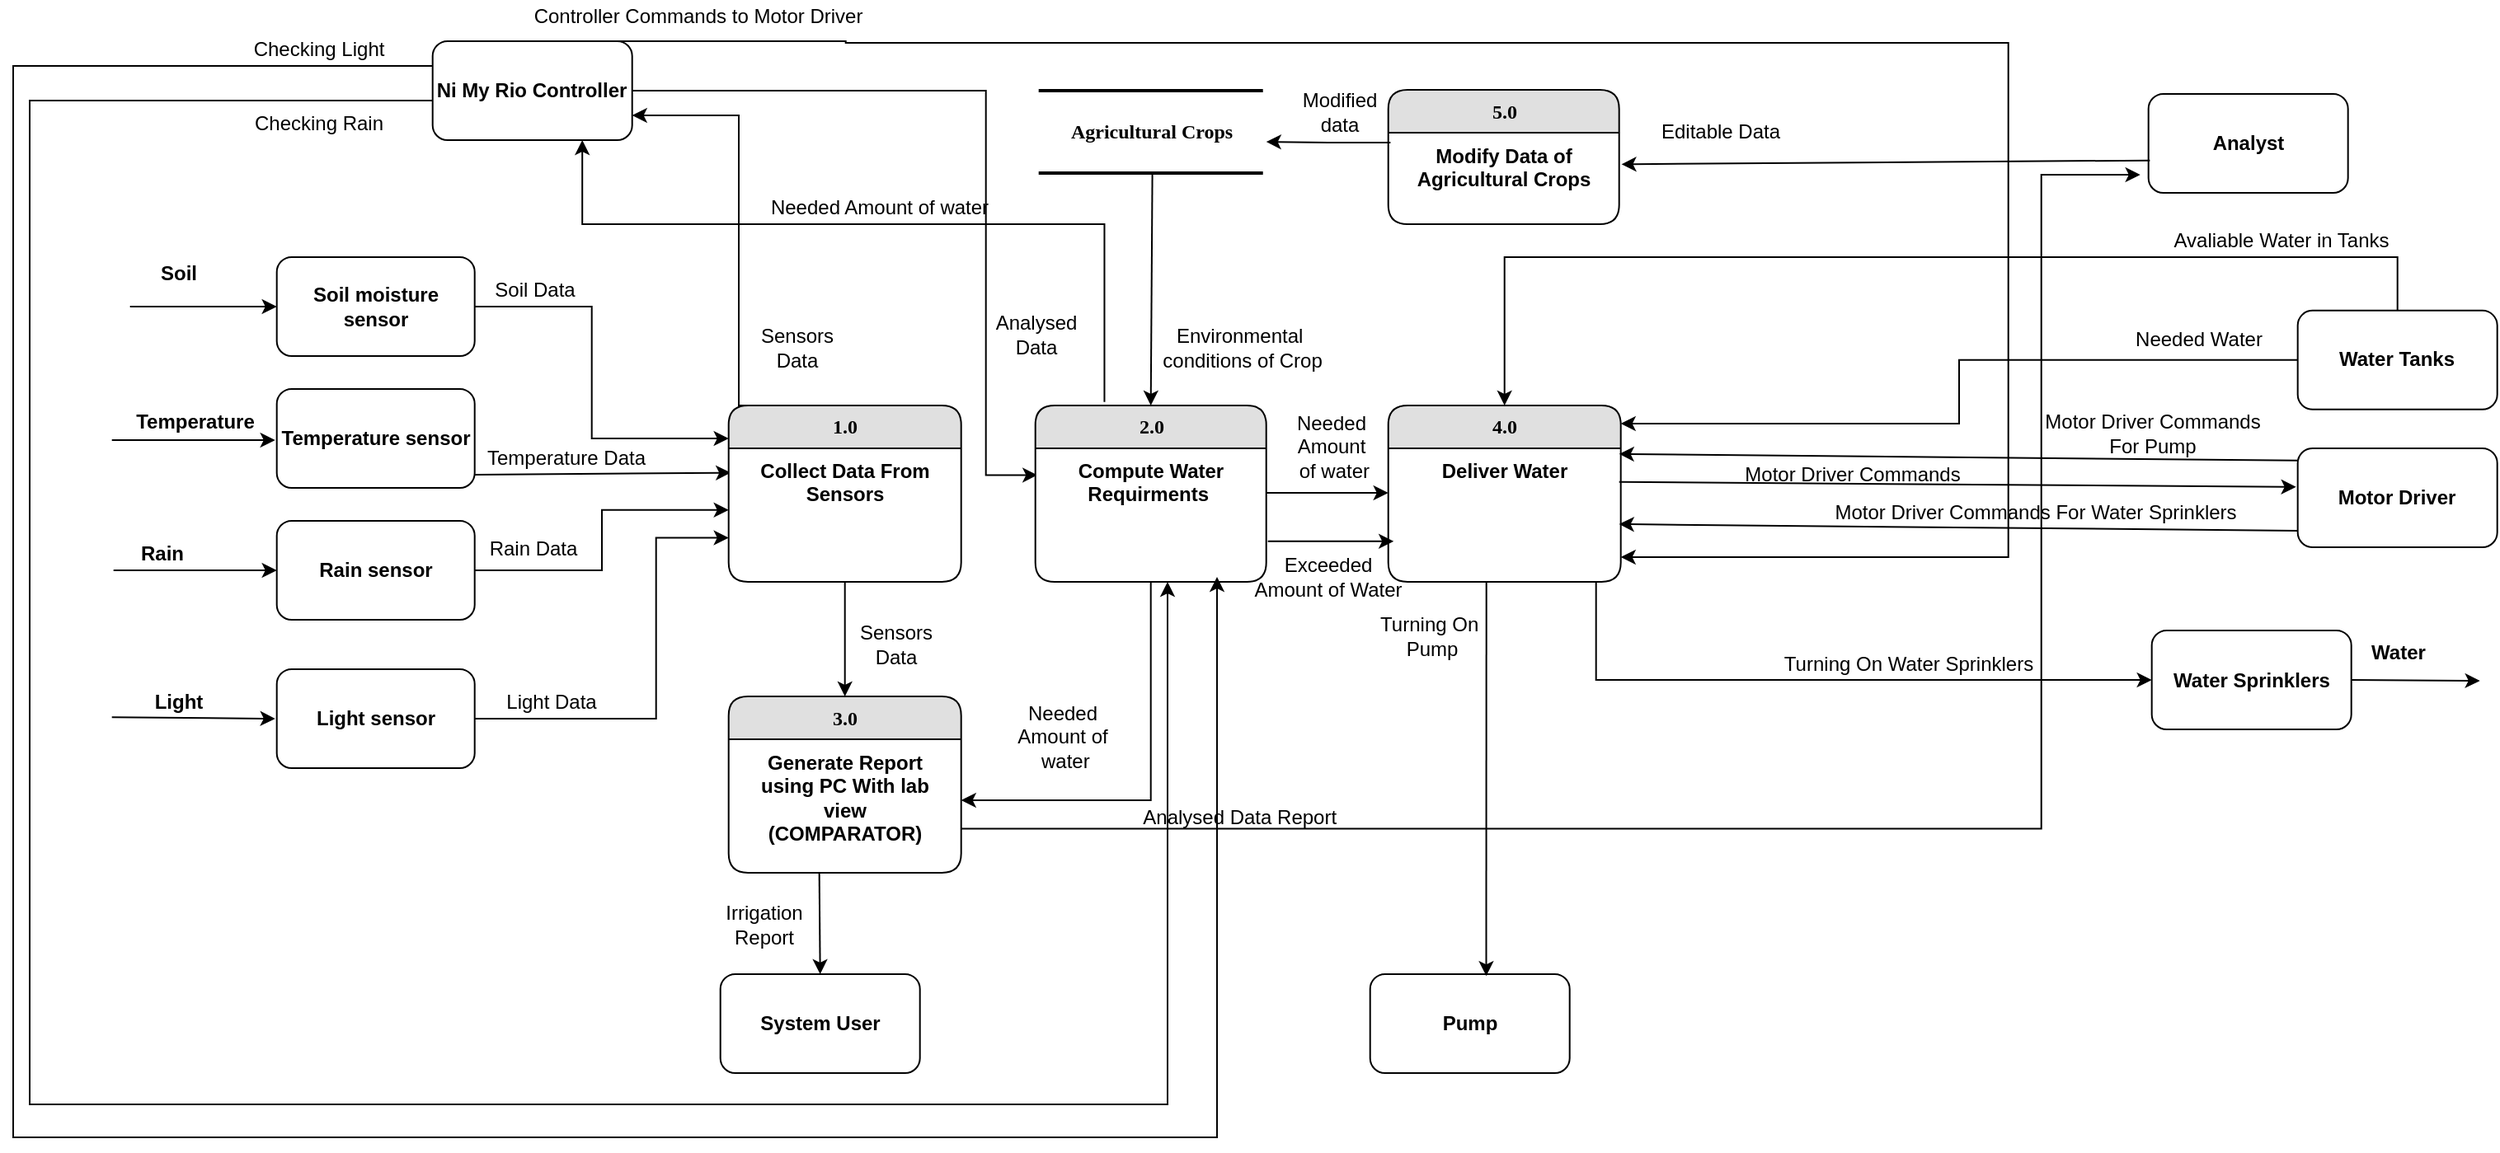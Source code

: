 <mxfile version="18.0.6" type="device"><diagram id="DbFc4YNpWthCXfwox6zR" name="Page-1"><mxGraphModel dx="3384" dy="1100" grid="1" gridSize="10" guides="1" tooltips="1" connect="1" arrows="1" fold="1" page="1" pageScale="1" pageWidth="1654" pageHeight="1169" math="0" shadow="0"><root><mxCell id="0"/><mxCell id="1" parent="0"/><mxCell id="XjbmGbJgHXwLR4QJECwq-198" value="Water Sprinklers" style="rounded=1;whiteSpace=wrap;html=1;fontStyle=1" parent="1" vertex="1"><mxGeometry x="1036.84" y="682.5" width="121" height="60" as="geometry"/></mxCell><mxCell id="XjbmGbJgHXwLR4QJECwq-199" value="" style="endArrow=classic;html=1;rounded=0;exitX=1;exitY=0.5;exitDx=0;exitDy=0;" parent="1" source="XjbmGbJgHXwLR4QJECwq-198" edge="1"><mxGeometry width="50" height="50" relative="1" as="geometry"><mxPoint x="1035.84" y="786" as="sourcePoint"/><mxPoint x="1235.84" y="713" as="targetPoint"/></mxGeometry></mxCell><mxCell id="XjbmGbJgHXwLR4QJECwq-200" value="Water" style="text;html=1;align=center;verticalAlign=middle;resizable=0;points=[];autosize=1;strokeColor=none;fillColor=none;fontStyle=1" parent="1" vertex="1"><mxGeometry x="1160.84" y="686" width="50" height="20" as="geometry"/></mxCell><mxCell id="XjbmGbJgHXwLR4QJECwq-201" value="Water Tanks" style="rounded=1;whiteSpace=wrap;html=1;fontStyle=1" parent="1" vertex="1"><mxGeometry x="1125.34" y="488.41" width="121" height="60" as="geometry"/></mxCell><mxCell id="XjbmGbJgHXwLR4QJECwq-202" value="&lt;span class=&quot;fontstyle0&quot;&gt;Soil moisture sensor&lt;/span&gt; &lt;br&gt;" style="rounded=1;whiteSpace=wrap;html=1;fontStyle=1" parent="1" vertex="1"><mxGeometry x="-100.15" y="456" width="120" height="60" as="geometry"/></mxCell><mxCell id="XjbmGbJgHXwLR4QJECwq-203" value="&lt;span class=&quot;fontstyle0&quot;&gt;Temperature sensor&lt;/span&gt; " style="rounded=1;whiteSpace=wrap;html=1;fontStyle=1" parent="1" vertex="1"><mxGeometry x="-100.15" y="536" width="120" height="60" as="geometry"/></mxCell><mxCell id="XjbmGbJgHXwLR4QJECwq-204" value="&lt;span class=&quot;fontstyle0&quot;&gt;Rain sensor&lt;/span&gt; " style="rounded=1;whiteSpace=wrap;html=1;fontStyle=1" parent="1" vertex="1"><mxGeometry x="-100.15" y="616" width="120" height="60" as="geometry"/></mxCell><mxCell id="XjbmGbJgHXwLR4QJECwq-205" value="&lt;span class=&quot;fontstyle0&quot;&gt;Light sensor&lt;/span&gt; " style="rounded=1;whiteSpace=wrap;html=1;fontStyle=1" parent="1" vertex="1"><mxGeometry x="-100.15" y="706" width="120" height="60" as="geometry"/></mxCell><mxCell id="XjbmGbJgHXwLR4QJECwq-206" value="" style="endArrow=classic;html=1;rounded=0;elbow=vertical;entryX=0;entryY=0.5;entryDx=0;entryDy=0;" parent="1" target="XjbmGbJgHXwLR4QJECwq-202" edge="1"><mxGeometry width="50" height="50" relative="1" as="geometry"><mxPoint x="-189.15" y="486" as="sourcePoint"/><mxPoint x="89.85" y="436" as="targetPoint"/></mxGeometry></mxCell><mxCell id="XjbmGbJgHXwLR4QJECwq-207" value="" style="endArrow=classic;html=1;rounded=0;elbow=vertical;entryX=0;entryY=0.5;entryDx=0;entryDy=0;" parent="1" target="XjbmGbJgHXwLR4QJECwq-204" edge="1"><mxGeometry width="50" height="50" relative="1" as="geometry"><mxPoint x="-199.15" y="646" as="sourcePoint"/><mxPoint x="-103.15" y="646" as="targetPoint"/></mxGeometry></mxCell><mxCell id="XjbmGbJgHXwLR4QJECwq-208" value="" style="endArrow=classic;html=1;rounded=0;elbow=vertical;" parent="1" edge="1"><mxGeometry width="50" height="50" relative="1" as="geometry"><mxPoint x="-200.15" y="735.09" as="sourcePoint"/><mxPoint x="-101.15" y="736" as="targetPoint"/></mxGeometry></mxCell><mxCell id="XjbmGbJgHXwLR4QJECwq-209" value="Soil&lt;br&gt;" style="text;html=1;align=center;verticalAlign=middle;resizable=0;points=[];autosize=1;strokeColor=none;fillColor=none;fontStyle=1" parent="1" vertex="1"><mxGeometry x="-180.15" y="456" width="40" height="20" as="geometry"/></mxCell><mxCell id="XjbmGbJgHXwLR4QJECwq-210" value="Temperature" style="text;html=1;align=center;verticalAlign=middle;resizable=0;points=[];autosize=1;strokeColor=none;fillColor=none;fontStyle=1" parent="1" vertex="1"><mxGeometry x="-195.15" y="546" width="90" height="20" as="geometry"/></mxCell><mxCell id="XjbmGbJgHXwLR4QJECwq-211" value="Rain" style="text;html=1;align=center;verticalAlign=middle;resizable=0;points=[];autosize=1;strokeColor=none;fillColor=none;fontStyle=1" parent="1" vertex="1"><mxGeometry x="-190.15" y="626" width="40" height="20" as="geometry"/></mxCell><mxCell id="XjbmGbJgHXwLR4QJECwq-212" value="Light" style="text;html=1;align=center;verticalAlign=middle;resizable=0;points=[];autosize=1;strokeColor=none;fillColor=none;fontStyle=1" parent="1" vertex="1"><mxGeometry x="-185.15" y="716" width="50" height="20" as="geometry"/></mxCell><mxCell id="XjbmGbJgHXwLR4QJECwq-213" value="Soil Data" style="text;html=1;align=center;verticalAlign=middle;resizable=0;points=[];autosize=1;strokeColor=none;fillColor=none;" parent="1" vertex="1"><mxGeometry x="25.85" y="466" width="60" height="20" as="geometry"/></mxCell><mxCell id="XjbmGbJgHXwLR4QJECwq-214" value="Temperature Data" style="text;html=1;align=center;verticalAlign=middle;resizable=0;points=[];autosize=1;strokeColor=none;fillColor=none;" parent="1" vertex="1"><mxGeometry x="19.85" y="568" width="110" height="20" as="geometry"/></mxCell><mxCell id="XjbmGbJgHXwLR4QJECwq-215" value="Rain Data" style="text;html=1;align=center;verticalAlign=middle;resizable=0;points=[];autosize=1;strokeColor=none;fillColor=none;" parent="1" vertex="1"><mxGeometry x="19.85" y="622.5" width="70" height="20" as="geometry"/></mxCell><mxCell id="XjbmGbJgHXwLR4QJECwq-216" value="Light Data" style="text;html=1;align=center;verticalAlign=middle;resizable=0;points=[];autosize=1;strokeColor=none;fillColor=none;" parent="1" vertex="1"><mxGeometry x="30.85" y="716" width="70" height="20" as="geometry"/></mxCell><mxCell id="XjbmGbJgHXwLR4QJECwq-217" value="" style="endArrow=classic;html=1;rounded=0;exitX=1;exitY=0.5;exitDx=0;exitDy=0;edgeStyle=elbowEdgeStyle;" parent="1" source="XjbmGbJgHXwLR4QJECwq-202" target="XjbmGbJgHXwLR4QJECwq-236" edge="1"><mxGeometry width="50" height="50" relative="1" as="geometry"><mxPoint x="269.85" y="716" as="sourcePoint"/><mxPoint x="162.696" y="538.025" as="targetPoint"/><Array as="points"><mxPoint x="90.85" y="566"/></Array></mxGeometry></mxCell><mxCell id="XjbmGbJgHXwLR4QJECwq-218" value="" style="endArrow=classic;html=1;rounded=0;exitX=1;exitY=0.5;exitDx=0;exitDy=0;entryX=0.009;entryY=0.274;entryDx=0;entryDy=0;entryPerimeter=0;" parent="1" target="XjbmGbJgHXwLR4QJECwq-237" edge="1"><mxGeometry width="50" height="50" relative="1" as="geometry"><mxPoint x="19.85" y="588" as="sourcePoint"/><mxPoint x="169.85" y="586" as="targetPoint"/></mxGeometry></mxCell><mxCell id="XjbmGbJgHXwLR4QJECwq-219" value="" style="endArrow=classic;html=1;rounded=0;exitX=1;exitY=0.5;exitDx=0;exitDy=0;edgeStyle=elbowEdgeStyle;entryX=0;entryY=0.693;entryDx=0;entryDy=0;entryPerimeter=0;" parent="1" source="XjbmGbJgHXwLR4QJECwq-204" target="XjbmGbJgHXwLR4QJECwq-237" edge="1"><mxGeometry width="50" height="50" relative="1" as="geometry"><mxPoint x="269.85" y="716" as="sourcePoint"/><mxPoint x="159.85" y="610" as="targetPoint"/></mxGeometry></mxCell><mxCell id="XjbmGbJgHXwLR4QJECwq-220" value="" style="endArrow=classic;html=1;rounded=0;exitX=1;exitY=0.5;exitDx=0;exitDy=0;edgeStyle=elbowEdgeStyle;entryX=0;entryY=0.75;entryDx=0;entryDy=0;" parent="1" source="XjbmGbJgHXwLR4QJECwq-205" target="XjbmGbJgHXwLR4QJECwq-236" edge="1"><mxGeometry width="50" height="50" relative="1" as="geometry"><mxPoint x="269.85" y="716" as="sourcePoint"/><mxPoint x="159.85" y="626" as="targetPoint"/><Array as="points"><mxPoint x="129.85" y="686"/></Array></mxGeometry></mxCell><mxCell id="XjbmGbJgHXwLR4QJECwq-221" value="" style="endArrow=classic;html=1;rounded=0;entryX=0;entryY=0.5;entryDx=0;entryDy=0;edgeStyle=elbowEdgeStyle;" parent="1" target="XjbmGbJgHXwLR4QJECwq-198" edge="1"><mxGeometry width="50" height="50" relative="1" as="geometry"><mxPoint x="699.85" y="646" as="sourcePoint"/><mxPoint x="1185.84" y="713.5" as="targetPoint"/><Array as="points"><mxPoint x="699.85" y="716"/></Array></mxGeometry></mxCell><mxCell id="XjbmGbJgHXwLR4QJECwq-222" value="" style="endArrow=classic;html=1;rounded=0;exitX=0.5;exitY=0;exitDx=0;exitDy=0;entryX=0.5;entryY=0;entryDx=0;entryDy=0;edgeStyle=elbowEdgeStyle;elbow=vertical;" parent="1" source="XjbmGbJgHXwLR4QJECwq-201" target="XjbmGbJgHXwLR4QJECwq-245" edge="1"><mxGeometry width="50" height="50" relative="1" as="geometry"><mxPoint x="1013.84" y="759.5" as="sourcePoint"/><mxPoint x="1009.854" y="575.426" as="targetPoint"/><Array as="points"><mxPoint x="909.85" y="456"/><mxPoint x="1199.85" y="496"/><mxPoint x="999.85" y="506"/><mxPoint x="1093.84" y="549.5"/></Array></mxGeometry></mxCell><mxCell id="XjbmGbJgHXwLR4QJECwq-225" value="Avaliable Water in Tanks" style="text;html=1;align=center;verticalAlign=middle;resizable=0;points=[];autosize=1;strokeColor=none;fillColor=none;" parent="1" vertex="1"><mxGeometry x="1039.85" y="436" width="150" height="20" as="geometry"/></mxCell><mxCell id="XjbmGbJgHXwLR4QJECwq-226" value="Needed Water" style="text;html=1;align=center;verticalAlign=middle;resizable=0;points=[];autosize=1;strokeColor=none;fillColor=none;" parent="1" vertex="1"><mxGeometry x="1019.85" y="496" width="90" height="20" as="geometry"/></mxCell><mxCell id="XjbmGbJgHXwLR4QJECwq-227" value="System User" style="rounded=1;whiteSpace=wrap;html=1;fontStyle=1" parent="1" vertex="1"><mxGeometry x="168.85" y="891" width="121" height="60" as="geometry"/></mxCell><mxCell id="XjbmGbJgHXwLR4QJECwq-228" value="" style="endArrow=classic;html=1;rounded=0;elbow=vertical;entryX=0;entryY=0.5;entryDx=0;entryDy=0;" parent="1" edge="1"><mxGeometry width="50" height="50" relative="1" as="geometry"><mxPoint x="-200.15" y="567.0" as="sourcePoint"/><mxPoint x="-101.15" y="567.0" as="targetPoint"/></mxGeometry></mxCell><mxCell id="XjbmGbJgHXwLR4QJECwq-229" value="" style="endArrow=classic;html=1;rounded=0;elbow=vertical;entryX=0.5;entryY=0;entryDx=0;entryDy=0;" parent="1" target="XjbmGbJgHXwLR4QJECwq-227" edge="1"><mxGeometry width="50" height="50" relative="1" as="geometry"><mxPoint x="228.79" y="826" as="sourcePoint"/><mxPoint x="228.85" y="886" as="targetPoint"/></mxGeometry></mxCell><mxCell id="XjbmGbJgHXwLR4QJECwq-230" value="Irrigation&lt;br&gt;Report " style="text;html=1;align=center;verticalAlign=middle;resizable=0;points=[];autosize=1;strokeColor=none;fillColor=none;" parent="1" vertex="1"><mxGeometry x="164.85" y="846" width="60" height="30" as="geometry"/></mxCell><mxCell id="XjbmGbJgHXwLR4QJECwq-231" value="Ni My Rio Controller" style="rounded=1;whiteSpace=wrap;html=1;fontStyle=1" parent="1" vertex="1"><mxGeometry x="-5.65" y="325" width="121" height="60" as="geometry"/></mxCell><mxCell id="XjbmGbJgHXwLR4QJECwq-232" value="" style="endArrow=classic;html=1;rounded=0;entryX=0.009;entryY=0.3;entryDx=0;entryDy=0;entryPerimeter=0;edgeStyle=elbowEdgeStyle;exitX=1;exitY=0.5;exitDx=0;exitDy=0;" parent="1" source="XjbmGbJgHXwLR4QJECwq-231" target="XjbmGbJgHXwLR4QJECwq-239" edge="1"><mxGeometry width="50" height="50" relative="1" as="geometry"><mxPoint x="329.85" y="346" as="sourcePoint"/><mxPoint x="409.85" y="446" as="targetPoint"/><Array as="points"><mxPoint x="329.85" y="486"/></Array></mxGeometry></mxCell><mxCell id="XjbmGbJgHXwLR4QJECwq-233" value="" style="endArrow=classic;html=1;rounded=0;entryX=1;entryY=0.75;entryDx=0;entryDy=0;exitX=0.5;exitY=0;exitDx=0;exitDy=0;edgeStyle=elbowEdgeStyle;" parent="1" source="XjbmGbJgHXwLR4QJECwq-236" target="XjbmGbJgHXwLR4QJECwq-231" edge="1"><mxGeometry width="50" height="50" relative="1" as="geometry"><mxPoint x="240.675" y="502.497" as="sourcePoint"/><mxPoint x="302.85" y="577.32" as="targetPoint"/></mxGeometry></mxCell><mxCell id="XjbmGbJgHXwLR4QJECwq-234" value="Sensors &lt;br&gt;Data" style="text;html=1;align=center;verticalAlign=middle;resizable=0;points=[];autosize=1;strokeColor=none;fillColor=none;" parent="1" vertex="1"><mxGeometry x="184.85" y="496" width="60" height="30" as="geometry"/></mxCell><mxCell id="XjbmGbJgHXwLR4QJECwq-235" value="" style="edgeStyle=orthogonalEdgeStyle;rounded=0;orthogonalLoop=1;jettySize=auto;html=1;entryX=0.5;entryY=0;entryDx=0;entryDy=0;" parent="1" source="XjbmGbJgHXwLR4QJECwq-236" target="XjbmGbJgHXwLR4QJECwq-248" edge="1"><mxGeometry relative="1" as="geometry"><Array as="points"/></mxGeometry></mxCell><mxCell id="XjbmGbJgHXwLR4QJECwq-236" value="1.0" style="swimlane;html=1;fontStyle=1;childLayout=stackLayout;horizontal=1;startSize=26;fillColor=#e0e0e0;horizontalStack=0;resizeParent=1;resizeLast=0;collapsible=1;marginBottom=0;swimlaneFillColor=#ffffff;align=center;rounded=1;shadow=0;comic=0;labelBackgroundColor=none;strokeWidth=1;fontFamily=Verdana;fontSize=12" parent="1" vertex="1"><mxGeometry x="173.85" y="546" width="141" height="107" as="geometry"/></mxCell><mxCell id="XjbmGbJgHXwLR4QJECwq-237" value="Collect Data From Sensors" style="text;html=1;strokeColor=none;fillColor=none;spacingLeft=4;spacingRight=4;whiteSpace=wrap;overflow=hidden;rotatable=0;points=[[0,0.5],[1,0.5]];portConstraint=eastwest;align=center;fontStyle=1" parent="XjbmGbJgHXwLR4QJECwq-236" vertex="1"><mxGeometry y="26" width="141" height="54" as="geometry"/></mxCell><mxCell id="XjbmGbJgHXwLR4QJECwq-238" value="2.0" style="swimlane;html=1;fontStyle=1;childLayout=stackLayout;horizontal=1;startSize=26;fillColor=#e0e0e0;horizontalStack=0;resizeParent=1;resizeLast=0;collapsible=1;marginBottom=0;swimlaneFillColor=#ffffff;align=center;rounded=1;shadow=0;comic=0;labelBackgroundColor=none;strokeWidth=1;fontFamily=Verdana;fontSize=12" parent="1" vertex="1"><mxGeometry x="359.85" y="546" width="140" height="107" as="geometry"/></mxCell><mxCell id="XjbmGbJgHXwLR4QJECwq-239" value="Compute Water Requirments&amp;nbsp;" style="text;html=1;strokeColor=none;fillColor=none;spacingLeft=4;spacingRight=4;whiteSpace=wrap;overflow=hidden;rotatable=0;points=[[0,0.5],[1,0.5]];portConstraint=eastwest;align=center;fontStyle=1" parent="XjbmGbJgHXwLR4QJECwq-238" vertex="1"><mxGeometry y="26" width="140" height="54" as="geometry"/></mxCell><mxCell id="XjbmGbJgHXwLR4QJECwq-240" value="Analysed&lt;br&gt;Data" style="text;html=1;align=center;verticalAlign=middle;resizable=0;points=[];autosize=1;strokeColor=none;fillColor=none;" parent="1" vertex="1"><mxGeometry x="324.85" y="488.41" width="70" height="30" as="geometry"/></mxCell><mxCell id="XjbmGbJgHXwLR4QJECwq-241" value="Agricultural Crops" style="html=1;rounded=0;shadow=0;comic=0;labelBackgroundColor=none;strokeWidth=2;fontFamily=Verdana;fontSize=12;align=center;shape=mxgraph.ios7ui.horLines;fontStyle=1" parent="1" vertex="1"><mxGeometry x="361.85" y="355" width="136" height="50" as="geometry"/></mxCell><mxCell id="XjbmGbJgHXwLR4QJECwq-242" value="" style="endArrow=classic;html=1;rounded=0;entryX=0.5;entryY=0;entryDx=0;entryDy=0;exitX=0.507;exitY=0.986;exitDx=0;exitDy=0;exitPerimeter=0;" parent="1" source="XjbmGbJgHXwLR4QJECwq-241" edge="1"><mxGeometry width="50" height="50" relative="1" as="geometry"><mxPoint x="426.85" y="466" as="sourcePoint"/><mxPoint x="429.85" y="546" as="targetPoint"/></mxGeometry></mxCell><mxCell id="XjbmGbJgHXwLR4QJECwq-243" value="&lt;div&gt;&lt;div&gt;Environmental&amp;nbsp;&lt;/div&gt;&lt;div&gt;conditions&amp;nbsp;&lt;span style=&quot;background-color: initial;&quot;&gt;of Crop&lt;/span&gt;&lt;/div&gt;&lt;/div&gt;" style="text;html=1;align=center;verticalAlign=middle;resizable=0;points=[];autosize=1;strokeColor=none;fillColor=none;" parent="1" vertex="1"><mxGeometry x="429.85" y="496" width="110" height="30" as="geometry"/></mxCell><mxCell id="XjbmGbJgHXwLR4QJECwq-244" value="" style="endArrow=classic;html=1;rounded=0;exitX=1;exitY=0.5;exitDx=0;exitDy=0;entryX=0;entryY=0.5;entryDx=0;entryDy=0;" parent="1" source="XjbmGbJgHXwLR4QJECwq-239" target="XjbmGbJgHXwLR4QJECwq-246" edge="1"><mxGeometry width="50" height="50" relative="1" as="geometry"><mxPoint x="339.85" y="566" as="sourcePoint"/><mxPoint x="609.85" y="599" as="targetPoint"/></mxGeometry></mxCell><mxCell id="XjbmGbJgHXwLR4QJECwq-245" value="4.0" style="swimlane;html=1;fontStyle=1;childLayout=stackLayout;horizontal=1;startSize=26;fillColor=#e0e0e0;horizontalStack=0;resizeParent=1;resizeLast=0;collapsible=1;marginBottom=0;swimlaneFillColor=#ffffff;align=center;rounded=1;shadow=0;comic=0;labelBackgroundColor=none;strokeWidth=1;fontFamily=Verdana;fontSize=12" parent="1" vertex="1"><mxGeometry x="573.85" y="546" width="141" height="107" as="geometry"/></mxCell><mxCell id="XjbmGbJgHXwLR4QJECwq-246" value="Deliver Water" style="text;html=1;strokeColor=none;fillColor=none;spacingLeft=4;spacingRight=4;whiteSpace=wrap;overflow=hidden;rotatable=0;points=[[0,0.5],[1,0.5]];portConstraint=eastwest;align=center;fontStyle=1" parent="XjbmGbJgHXwLR4QJECwq-245" vertex="1"><mxGeometry y="26" width="141" height="54" as="geometry"/></mxCell><mxCell id="XjbmGbJgHXwLR4QJECwq-247" value="Needed &lt;br&gt;Amount&lt;br&gt;&amp;nbsp;of water" style="text;html=1;align=center;verticalAlign=middle;resizable=0;points=[];autosize=1;strokeColor=none;fillColor=none;" parent="1" vertex="1"><mxGeometry x="508.85" y="546" width="60" height="50" as="geometry"/></mxCell><mxCell id="XjbmGbJgHXwLR4QJECwq-248" value="3.0" style="swimlane;html=1;fontStyle=1;childLayout=stackLayout;horizontal=1;startSize=26;fillColor=#e0e0e0;horizontalStack=0;resizeParent=1;resizeLast=0;collapsible=1;marginBottom=0;swimlaneFillColor=#ffffff;align=center;rounded=1;shadow=0;comic=0;labelBackgroundColor=none;strokeWidth=1;fontFamily=Verdana;fontSize=12" parent="1" vertex="1"><mxGeometry x="173.85" y="722.5" width="141" height="107" as="geometry"/></mxCell><mxCell id="XjbmGbJgHXwLR4QJECwq-249" value="Generate Report&lt;br&gt;using PC With lab view&lt;br&gt;(COMPARATOR)" style="text;html=1;strokeColor=none;fillColor=none;spacingLeft=4;spacingRight=4;whiteSpace=wrap;overflow=hidden;rotatable=0;points=[[0,0.5],[1,0.5]];portConstraint=eastwest;align=center;fontStyle=1" parent="XjbmGbJgHXwLR4QJECwq-248" vertex="1"><mxGeometry y="26" width="141" height="74" as="geometry"/></mxCell><mxCell id="XjbmGbJgHXwLR4QJECwq-250" value="Analyst" style="rounded=1;whiteSpace=wrap;html=1;fontStyle=1" parent="1" vertex="1"><mxGeometry x="1034.84" y="357" width="121" height="60" as="geometry"/></mxCell><mxCell id="XjbmGbJgHXwLR4QJECwq-251" value="Sensors &lt;br&gt;Data" style="text;html=1;align=center;verticalAlign=middle;resizable=0;points=[];autosize=1;strokeColor=none;fillColor=none;" parent="1" vertex="1"><mxGeometry x="244.85" y="676" width="60" height="30" as="geometry"/></mxCell><mxCell id="XjbmGbJgHXwLR4QJECwq-252" value="" style="endArrow=classic;html=1;rounded=0;exitX=0.5;exitY=1;exitDx=0;exitDy=0;entryX=1;entryY=0.5;entryDx=0;entryDy=0;edgeStyle=elbowEdgeStyle;" parent="1" source="XjbmGbJgHXwLR4QJECwq-238" target="XjbmGbJgHXwLR4QJECwq-249" edge="1"><mxGeometry width="50" height="50" relative="1" as="geometry"><mxPoint x="269.85" y="756" as="sourcePoint"/><mxPoint x="319.85" y="706" as="targetPoint"/><Array as="points"><mxPoint x="429.85" y="716"/></Array></mxGeometry></mxCell><mxCell id="XjbmGbJgHXwLR4QJECwq-253" value="Needed&lt;br&gt;Amount of&lt;br&gt;&amp;nbsp;water" style="text;html=1;align=center;verticalAlign=middle;resizable=0;points=[];autosize=1;strokeColor=none;fillColor=none;" parent="1" vertex="1"><mxGeometry x="340.85" y="722" width="70" height="50" as="geometry"/></mxCell><mxCell id="XjbmGbJgHXwLR4QJECwq-254" value="" style="endArrow=classic;html=1;rounded=0;entryX=1.01;entryY=0.355;entryDx=0;entryDy=0;entryPerimeter=0;exitX=0.007;exitY=0.672;exitDx=0;exitDy=0;exitPerimeter=0;" parent="1" source="XjbmGbJgHXwLR4QJECwq-250" target="XjbmGbJgHXwLR4QJECwq-259" edge="1"><mxGeometry width="50" height="50" relative="1" as="geometry"><mxPoint x="804.85" y="400" as="sourcePoint"/><mxPoint x="1035.85" y="398" as="targetPoint"/></mxGeometry></mxCell><mxCell id="XjbmGbJgHXwLR4QJECwq-255" value="" style="endArrow=classic;html=1;rounded=0;exitX=1;exitY=0.75;exitDx=0;exitDy=0;edgeStyle=elbowEdgeStyle;" parent="1" source="XjbmGbJgHXwLR4QJECwq-248" edge="1"><mxGeometry width="50" height="50" relative="1" as="geometry"><mxPoint x="269.85" y="756" as="sourcePoint"/><mxPoint x="1029.85" y="406" as="targetPoint"/><Array as="points"><mxPoint x="969.85" y="406"/><mxPoint x="909.85" y="646"/></Array></mxGeometry></mxCell><mxCell id="XjbmGbJgHXwLR4QJECwq-256" value="Editable Data" style="text;html=1;align=center;verticalAlign=middle;resizable=0;points=[];autosize=1;strokeColor=none;fillColor=none;" parent="1" vertex="1"><mxGeometry x="729.85" y="370" width="90" height="20" as="geometry"/></mxCell><mxCell id="XjbmGbJgHXwLR4QJECwq-257" value="5.0" style="swimlane;html=1;fontStyle=1;childLayout=stackLayout;horizontal=1;startSize=26;fillColor=#e0e0e0;horizontalStack=0;resizeParent=1;resizeLast=0;collapsible=1;marginBottom=0;swimlaneFillColor=#ffffff;align=center;rounded=1;shadow=0;comic=0;labelBackgroundColor=none;strokeWidth=1;fontFamily=Verdana;fontSize=12" parent="1" vertex="1"><mxGeometry x="573.85" y="354.5" width="140" height="81.5" as="geometry"/></mxCell><mxCell id="XjbmGbJgHXwLR4QJECwq-258" style="edgeStyle=elbowEdgeStyle;rounded=0;orthogonalLoop=1;jettySize=auto;html=1;exitX=0;exitY=0.5;exitDx=0;exitDy=0;" parent="XjbmGbJgHXwLR4QJECwq-257" edge="1"><mxGeometry relative="1" as="geometry"><mxPoint x="1.34" y="32" as="sourcePoint"/><mxPoint x="-74" y="31.5" as="targetPoint"/></mxGeometry></mxCell><mxCell id="XjbmGbJgHXwLR4QJECwq-259" value="Modify Data of Agricultural Crops" style="text;html=1;strokeColor=none;fillColor=none;spacingLeft=4;spacingRight=4;whiteSpace=wrap;overflow=hidden;rotatable=0;points=[[0,0.5],[1,0.5]];portConstraint=eastwest;align=center;fontStyle=1" parent="XjbmGbJgHXwLR4QJECwq-257" vertex="1"><mxGeometry y="26" width="140" height="54" as="geometry"/></mxCell><mxCell id="XjbmGbJgHXwLR4QJECwq-260" value="&lt;div&gt;Modified&lt;/div&gt;data" style="text;html=1;align=center;verticalAlign=middle;resizable=0;points=[];autosize=1;strokeColor=none;fillColor=none;" parent="1" vertex="1"><mxGeometry x="513.85" y="353" width="60" height="30" as="geometry"/></mxCell><mxCell id="XjbmGbJgHXwLR4QJECwq-261" value="Analysed Data Report&amp;nbsp;" style="text;html=1;align=center;verticalAlign=middle;resizable=0;points=[];autosize=1;strokeColor=none;fillColor=none;" parent="1" vertex="1"><mxGeometry x="414.85" y="786" width="140" height="20" as="geometry"/></mxCell><mxCell id="XjbmGbJgHXwLR4QJECwq-262" value="Pump" style="rounded=1;whiteSpace=wrap;html=1;fontStyle=1" parent="1" vertex="1"><mxGeometry x="562.85" y="891" width="121" height="60" as="geometry"/></mxCell><mxCell id="XjbmGbJgHXwLR4QJECwq-263" value="" style="endArrow=classic;html=1;rounded=0;exitX=0.5;exitY=1;exitDx=0;exitDy=0;entryX=0.466;entryY=0.018;entryDx=0;entryDy=0;entryPerimeter=0;" parent="1" edge="1"><mxGeometry width="50" height="50" relative="1" as="geometry"><mxPoint x="633.35" y="653" as="sourcePoint"/><mxPoint x="633.236" y="892.08" as="targetPoint"/></mxGeometry></mxCell><mxCell id="XjbmGbJgHXwLR4QJECwq-264" value="Motor Driver" style="rounded=1;whiteSpace=wrap;html=1;fontStyle=1" parent="1" vertex="1"><mxGeometry x="1125.34" y="572" width="121" height="60" as="geometry"/></mxCell><mxCell id="XjbmGbJgHXwLR4QJECwq-265" value="" style="endArrow=classic;html=1;rounded=0;exitX=0;exitY=0.25;exitDx=0;exitDy=0;" parent="1" edge="1"><mxGeometry width="50" height="50" relative="1" as="geometry"><mxPoint x="1125.34" y="579.41" as="sourcePoint"/><mxPoint x="713.85" y="575.41" as="targetPoint"/></mxGeometry></mxCell><mxCell id="XjbmGbJgHXwLR4QJECwq-266" value="" style="endArrow=classic;html=1;rounded=0;exitX=1;exitY=0.5;exitDx=0;exitDy=0;entryX=0;entryY=0.5;entryDx=0;entryDy=0;" parent="1" edge="1"><mxGeometry width="50" height="50" relative="1" as="geometry"><mxPoint x="713.85" y="592.41" as="sourcePoint"/><mxPoint x="1124.34" y="595.41" as="targetPoint"/></mxGeometry></mxCell><mxCell id="XjbmGbJgHXwLR4QJECwq-267" value="" style="endArrow=classic;html=1;rounded=0;edgeStyle=orthogonalEdgeStyle;elbow=vertical;exitX=0.5;exitY=0;exitDx=0;exitDy=0;" parent="1" source="XjbmGbJgHXwLR4QJECwq-231" edge="1"><mxGeometry width="50" height="50" relative="1" as="geometry"><mxPoint x="304.85" y="466" as="sourcePoint"/><mxPoint x="714.85" y="638" as="targetPoint"/><Array as="points"><mxPoint x="244.85" y="326"/><mxPoint x="949.85" y="326"/><mxPoint x="949.85" y="638"/></Array></mxGeometry></mxCell><mxCell id="XjbmGbJgHXwLR4QJECwq-268" value="Controller Commands to Motor Driver" style="text;html=1;align=center;verticalAlign=middle;resizable=0;points=[];autosize=1;strokeColor=none;fillColor=none;" parent="1" vertex="1"><mxGeometry x="50.35" y="300" width="210" height="20" as="geometry"/></mxCell><mxCell id="XjbmGbJgHXwLR4QJECwq-269" value="&lt;span style=&quot;white-space: pre;&quot;&gt;&#9;&lt;/span&gt;Turning On &lt;br&gt;&amp;nbsp; &amp;nbsp; &amp;nbsp; &amp;nbsp; &amp;nbsp;Pump" style="text;html=1;align=center;verticalAlign=middle;resizable=0;points=[];autosize=1;strokeColor=none;fillColor=none;" parent="1" vertex="1"><mxGeometry x="534.85" y="671" width="100" height="30" as="geometry"/></mxCell><mxCell id="XjbmGbJgHXwLR4QJECwq-270" value="" style="endArrow=classic;html=1;rounded=0;exitX=0.342;exitY=-0.02;exitDx=0;exitDy=0;exitPerimeter=0;edgeStyle=elbowEdgeStyle;elbow=vertical;entryX=0.75;entryY=1;entryDx=0;entryDy=0;" parent="1" target="XjbmGbJgHXwLR4QJECwq-231" edge="1"><mxGeometry width="50" height="50" relative="1" as="geometry"><mxPoint x="401.73" y="543.86" as="sourcePoint"/><mxPoint x="303.85" y="436" as="targetPoint"/><Array as="points"><mxPoint x="353.85" y="436"/></Array></mxGeometry></mxCell><mxCell id="XjbmGbJgHXwLR4QJECwq-271" value="Needed Amount of water" style="text;html=1;align=center;verticalAlign=middle;resizable=0;points=[];autosize=1;strokeColor=none;fillColor=none;" parent="1" vertex="1"><mxGeometry x="189.85" y="416" width="150" height="20" as="geometry"/></mxCell><mxCell id="XjbmGbJgHXwLR4QJECwq-272" value="" style="endArrow=classic;html=1;rounded=0;entryX=1;entryY=0;entryDx=0;entryDy=0;exitX=0;exitY=0.5;exitDx=0;exitDy=0;edgeStyle=elbowEdgeStyle;" parent="1" source="XjbmGbJgHXwLR4QJECwq-201" edge="1"><mxGeometry width="50" height="50" relative="1" as="geometry"><mxPoint x="1179.85" y="556" as="sourcePoint"/><mxPoint x="714.85" y="557" as="targetPoint"/></mxGeometry></mxCell><mxCell id="XjbmGbJgHXwLR4QJECwq-273" value="Motor Driver Commands" style="text;html=1;align=center;verticalAlign=middle;resizable=0;points=[];autosize=1;strokeColor=none;fillColor=none;" parent="1" vertex="1"><mxGeometry x="779.85" y="578.41" width="150" height="20" as="geometry"/></mxCell><mxCell id="XjbmGbJgHXwLR4QJECwq-274" value="Motor Driver Commands&lt;br&gt;For Pump" style="text;html=1;align=center;verticalAlign=middle;resizable=0;points=[];autosize=1;strokeColor=none;fillColor=none;" parent="1" vertex="1"><mxGeometry x="961.85" y="548.41" width="150" height="30" as="geometry"/></mxCell><mxCell id="XjbmGbJgHXwLR4QJECwq-275" value="Turning On Water Sprinklers" style="text;html=1;align=center;verticalAlign=middle;resizable=0;points=[];autosize=1;strokeColor=none;fillColor=none;" parent="1" vertex="1"><mxGeometry x="803.85" y="693" width="170" height="20" as="geometry"/></mxCell><mxCell id="XjbmGbJgHXwLR4QJECwq-276" value="" style="endArrow=classic;html=1;rounded=0;exitX=0;exitY=0.25;exitDx=0;exitDy=0;" parent="1" edge="1"><mxGeometry width="50" height="50" relative="1" as="geometry"><mxPoint x="1125.34" y="622" as="sourcePoint"/><mxPoint x="713.85" y="618" as="targetPoint"/></mxGeometry></mxCell><mxCell id="XjbmGbJgHXwLR4QJECwq-277" value="Motor Driver Commands For Water Sprinklers" style="text;html=1;align=center;verticalAlign=middle;resizable=0;points=[];autosize=1;strokeColor=none;fillColor=none;" parent="1" vertex="1"><mxGeometry x="835.85" y="601" width="260" height="20" as="geometry"/></mxCell><mxCell id="XjbmGbJgHXwLR4QJECwq-278" value="" style="endArrow=classic;html=1;rounded=0;exitX=0;exitY=0.5;exitDx=0;exitDy=0;edgeStyle=orthogonalEdgeStyle;" parent="1" edge="1"><mxGeometry width="50" height="50" relative="1" as="geometry"><mxPoint x="-5.65" y="361" as="sourcePoint"/><mxPoint x="440" y="653" as="targetPoint"/><Array as="points"><mxPoint x="-250" y="361"/><mxPoint x="-250" y="970"/><mxPoint x="440" y="970"/></Array></mxGeometry></mxCell><mxCell id="XjbmGbJgHXwLR4QJECwq-279" value="Checking Rain" style="text;html=1;align=center;verticalAlign=middle;resizable=0;points=[];autosize=1;strokeColor=none;fillColor=none;" parent="1" vertex="1"><mxGeometry x="-120.09" y="365" width="90" height="20" as="geometry"/></mxCell><mxCell id="XjbmGbJgHXwLR4QJECwq-280" value="" style="endArrow=classic;html=1;rounded=0;exitX=1.007;exitY=1.044;exitDx=0;exitDy=0;exitPerimeter=0;entryX=0.023;entryY=1.044;entryDx=0;entryDy=0;entryPerimeter=0;" parent="1" source="XjbmGbJgHXwLR4QJECwq-239" target="XjbmGbJgHXwLR4QJECwq-246" edge="1"><mxGeometry width="50" height="50" relative="1" as="geometry"><mxPoint x="659.91" y="870" as="sourcePoint"/><mxPoint x="709.91" y="820" as="targetPoint"/></mxGeometry></mxCell><mxCell id="XjbmGbJgHXwLR4QJECwq-281" value="Exceeded &lt;br&gt;Amount of Water" style="text;html=1;align=center;verticalAlign=middle;resizable=0;points=[];autosize=1;strokeColor=none;fillColor=none;fontStyle=0" parent="1" vertex="1"><mxGeometry x="481.91" y="635" width="110" height="30" as="geometry"/></mxCell><mxCell id="2HFopGG9Y0au2Lcr4mlD-3" value="" style="endArrow=classic;html=1;rounded=0;exitX=0;exitY=0.5;exitDx=0;exitDy=0;edgeStyle=orthogonalEdgeStyle;" parent="1" edge="1"><mxGeometry width="50" height="50" relative="1" as="geometry"><mxPoint x="-6" y="340" as="sourcePoint"/><mxPoint x="470" y="650" as="targetPoint"/><Array as="points"><mxPoint x="-260" y="340"/><mxPoint x="-260" y="990"/><mxPoint x="470" y="990"/></Array></mxGeometry></mxCell><mxCell id="2HFopGG9Y0au2Lcr4mlD-6" value="Checking Light" style="text;html=1;align=center;verticalAlign=middle;resizable=0;points=[];autosize=1;strokeColor=none;fillColor=none;" parent="1" vertex="1"><mxGeometry x="-120.09" y="320" width="90" height="20" as="geometry"/></mxCell></root></mxGraphModel></diagram></mxfile>